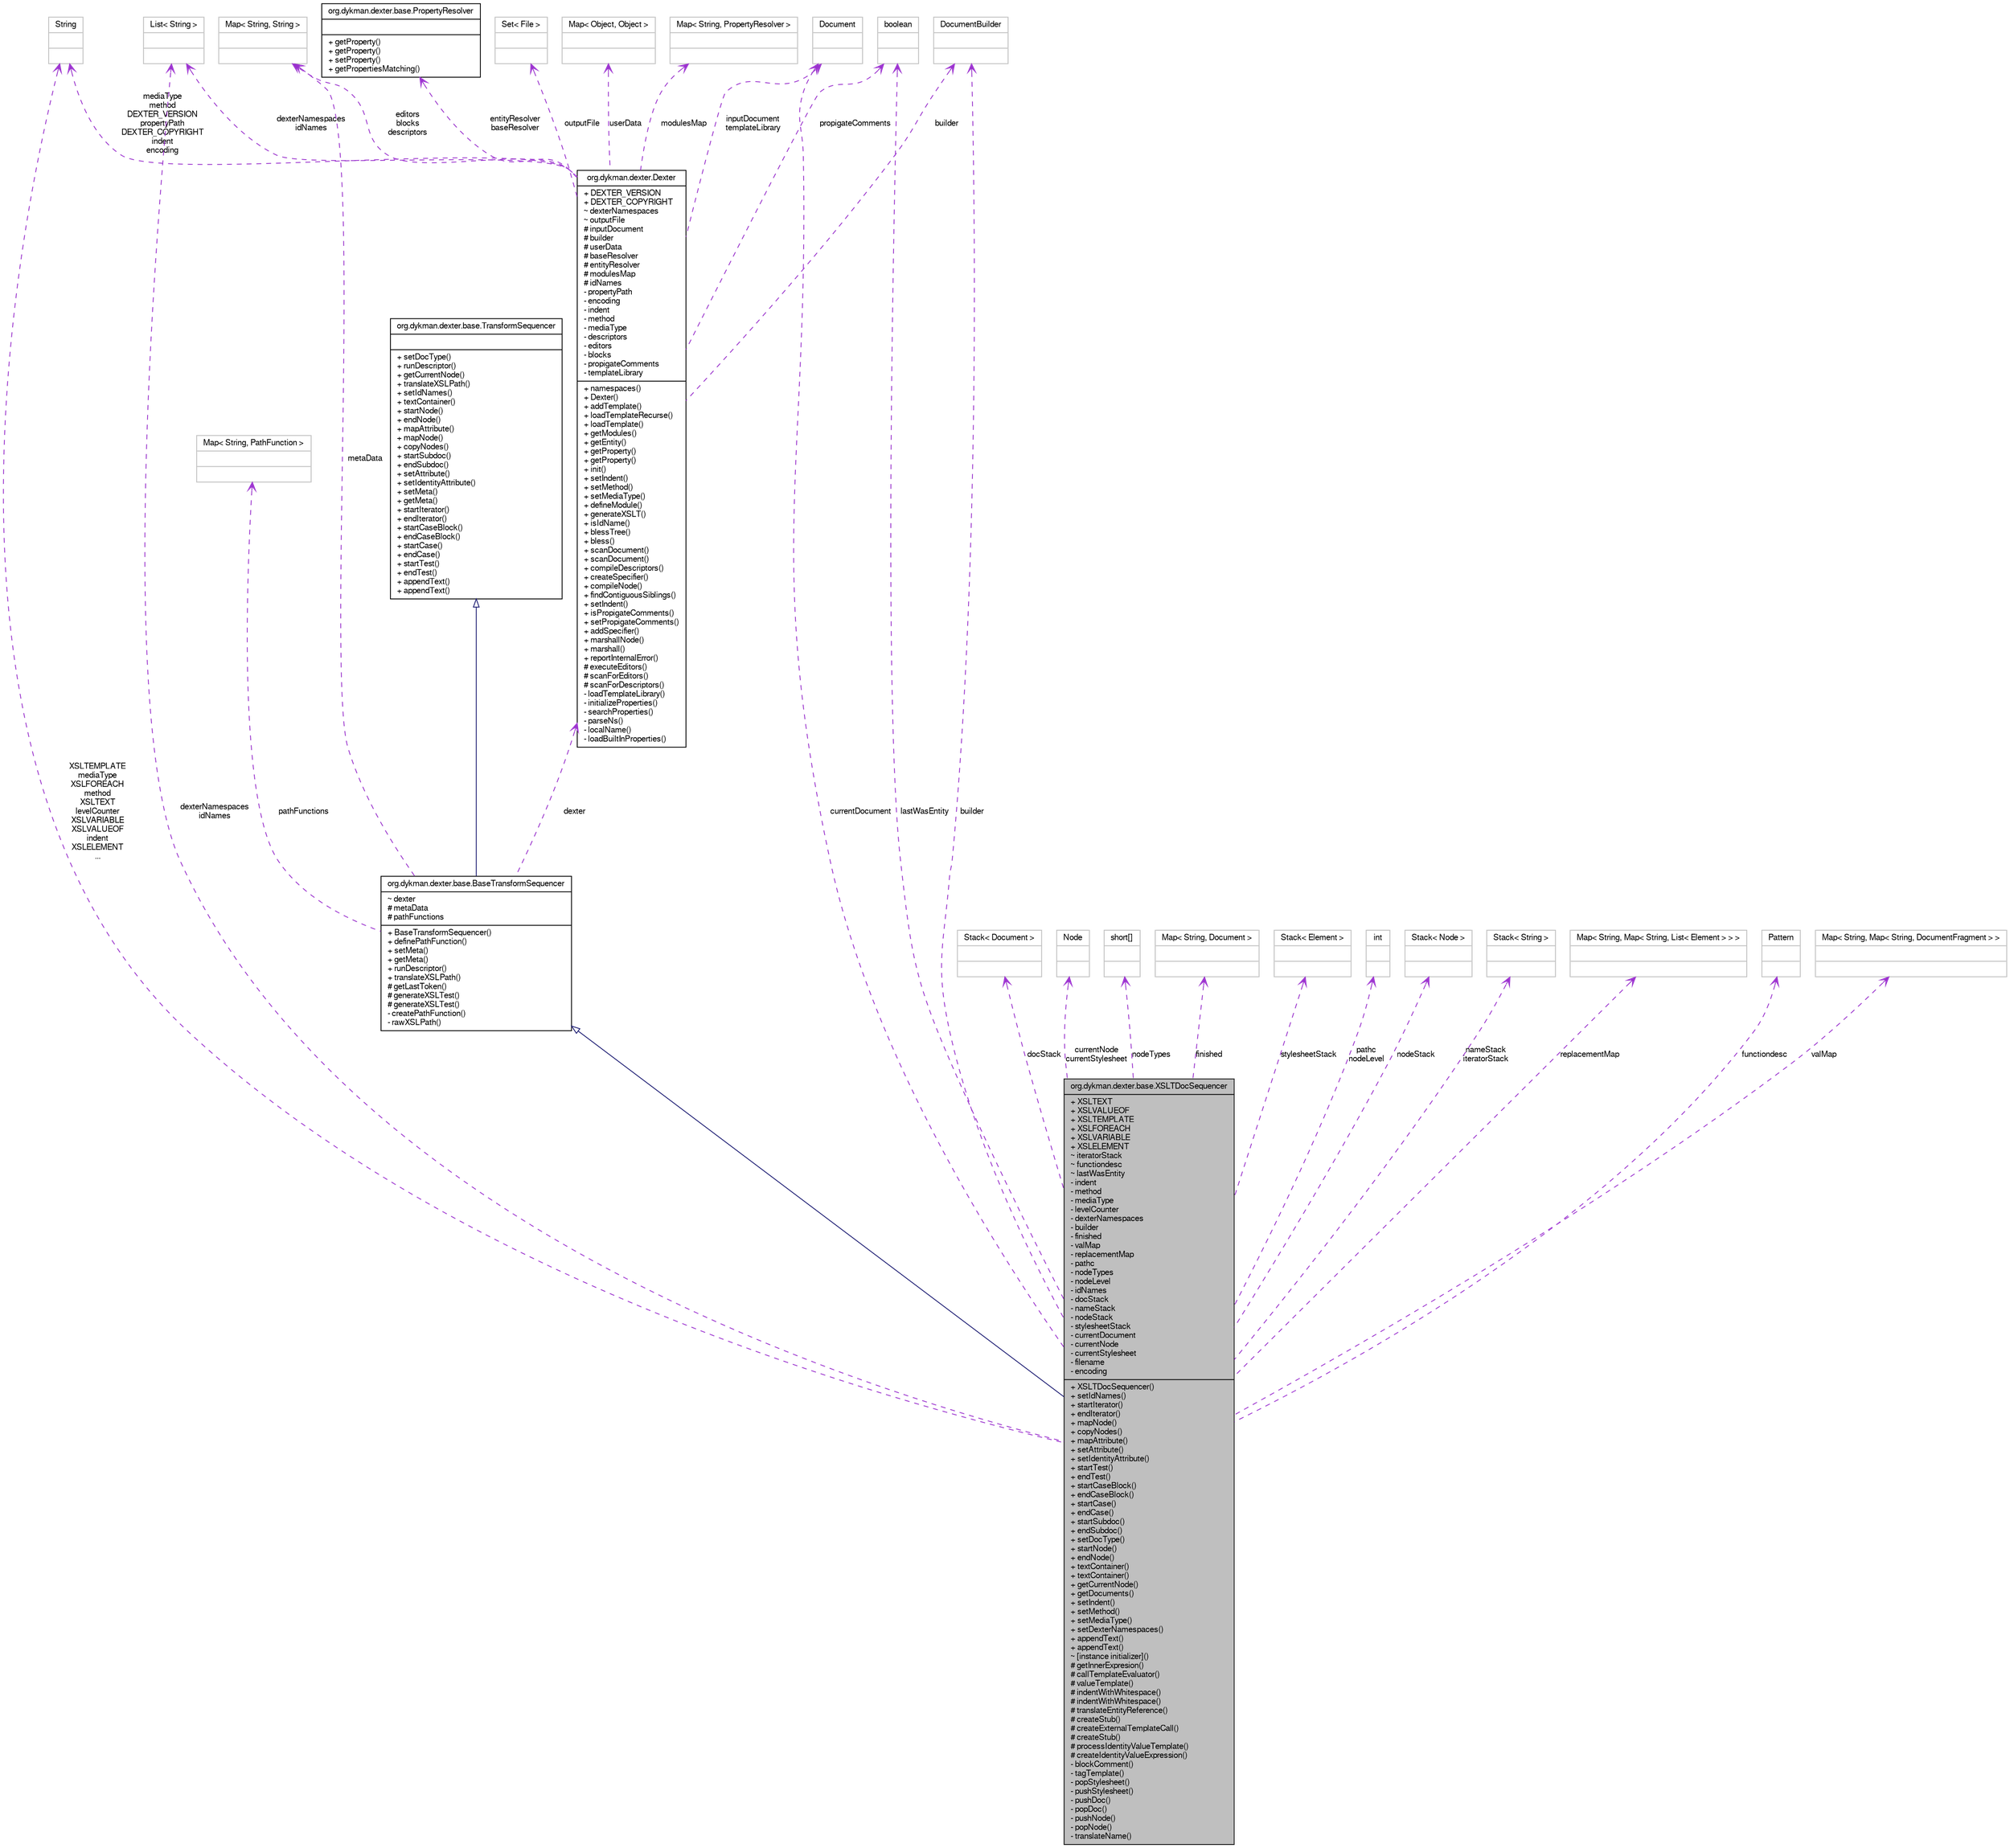 digraph G
{
  bgcolor="transparent";
  edge [fontname="FreeSans",fontsize=10,labelfontname="FreeSans",labelfontsize=10];
  node [fontname="FreeSans",fontsize=10,shape=record];
  Node1 [label="{org.dykman.dexter.base.XSLTDocSequencer\n|+ XSLTEXT\l+ XSLVALUEOF\l+ XSLTEMPLATE\l+ XSLFOREACH\l+ XSLVARIABLE\l+ XSLELEMENT\l~ iteratorStack\l~ functiondesc\l~ lastWasEntity\l- indent\l- method\l- mediaType\l- levelCounter\l- dexterNamespaces\l- builder\l- finished\l- valMap\l- replacementMap\l- pathc\l- nodeTypes\l- nodeLevel\l- idNames\l- docStack\l- nameStack\l- nodeStack\l- stylesheetStack\l- currentDocument\l- currentNode\l- currentStylesheet\l- filename\l- encoding\l|+ XSLTDocSequencer()\l+ setIdNames()\l+ startIterator()\l+ endIterator()\l+ mapNode()\l+ copyNodes()\l+ mapAttribute()\l+ setAttribute()\l+ setIdentityAttribute()\l+ startTest()\l+ endTest()\l+ startCaseBlock()\l+ endCaseBlock()\l+ startCase()\l+ endCase()\l+ startSubdoc()\l+ endSubdoc()\l+ setDocType()\l+ startNode()\l+ endNode()\l+ textContainer()\l+ textContainer()\l+ getCurrentNode()\l+ getDocuments()\l+ setIndent()\l+ setMethod()\l+ setMediaType()\l+ setDexterNamespaces()\l+ appendText()\l+ appendText()\l~ [instance initializer]()\l# getInnerExpresion()\l# callTemplateEvaluator()\l# valueTemplate()\l# indentWithWhitespace()\l# indentWithWhitespace()\l# translateEntityReference()\l# createStub()\l# createExternalTemplateCall()\l# createStub()\l# processIdentityValueTemplate()\l# createIdentityValueExpression()\l- blockComment()\l- tagTemplate()\l- popStylesheet()\l- pushStylesheet()\l- pushDoc()\l- popDoc()\l- pushNode()\l- popNode()\l- translateName()\l}",height=0.2,width=0.4,color="black", fillcolor="grey75", style="filled" fontcolor="black"];
  Node2 -> Node1 [dir=back,color="midnightblue",fontsize=10,style="solid",arrowtail="empty",fontname="FreeSans"];
  Node2 [label="{org.dykman.dexter.base.BaseTransformSequencer\n|~ dexter\l# metaData\l# pathFunctions\l|+ BaseTransformSequencer()\l+ definePathFunction()\l+ setMeta()\l+ getMeta()\l+ runDescriptor()\l+ translateXSLPath()\l# getLastToken()\l# generateXSLTest()\l# generateXSLTest()\l- createPathFunction()\l- rawXSLPath()\l}",height=0.2,width=0.4,color="black",URL="$classorg_1_1dykman_1_1dexter_1_1base_1_1BaseTransformSequencer.html"];
  Node3 -> Node2 [dir=back,color="midnightblue",fontsize=10,style="solid",arrowtail="empty",fontname="FreeSans"];
  Node3 [label="{org.dykman.dexter.base.TransformSequencer\n||+ setDocType()\l+ runDescriptor()\l+ getCurrentNode()\l+ translateXSLPath()\l+ setIdNames()\l+ textContainer()\l+ startNode()\l+ endNode()\l+ mapAttribute()\l+ mapNode()\l+ copyNodes()\l+ startSubdoc()\l+ endSubdoc()\l+ setAttribute()\l+ setIdentityAttribute()\l+ setMeta()\l+ getMeta()\l+ startIterator()\l+ endIterator()\l+ startCaseBlock()\l+ endCaseBlock()\l+ startCase()\l+ endCase()\l+ startTest()\l+ endTest()\l+ appendText()\l+ appendText()\l}",height=0.2,width=0.4,color="black",URL="$interfaceorg_1_1dykman_1_1dexter_1_1base_1_1TransformSequencer.html"];
  Node4 -> Node2 [dir=back,color="darkorchid3",fontsize=10,style="dashed",label="dexter",arrowtail="open",fontname="FreeSans"];
  Node4 [label="{org.dykman.dexter.Dexter\n|+ DEXTER_VERSION\l+ DEXTER_COPYRIGHT\l~ dexterNamespaces\l~ outputFile\l# inputDocument\l# builder\l# userData\l# baseResolver\l# entityResolver\l# modulesMap\l# idNames\l- propertyPath\l- encoding\l- indent\l- method\l- mediaType\l- descriptors\l- editors\l- blocks\l- propigateComments\l- templateLibrary\l|+ namespaces()\l+ Dexter()\l+ addTemplate()\l+ loadTemplateRecurse()\l+ loadTemplate()\l+ getModules()\l+ getEntity()\l+ getProperty()\l+ getProperty()\l+ init()\l+ setIndent()\l+ setMethod()\l+ setMediaType()\l+ defineModule()\l+ generateXSLT()\l+ isIdName()\l+ blessTree()\l+ bless()\l+ scanDocument()\l+ scanDocument()\l+ compileDescriptors()\l+ createSpecifier()\l+ compileNode()\l+ findContiguousSiblings()\l+ setIndent()\l+ isPropigateComments()\l+ setPropigateComments()\l+ addSpecifier()\l+ marshallNode()\l+ marshall()\l+ reportInternalError()\l# executeEditors()\l# scanForEditors()\l# scanForDescriptors()\l- loadTemplateLibrary()\l- initializeProperties()\l- searchProperties()\l- parseNs()\l- localName()\l- loadBuiltInProperties()\l}",height=0.2,width=0.4,color="black",URL="$classorg_1_1dykman_1_1dexter_1_1Dexter.html"];
  Node5 -> Node4 [dir=back,color="darkorchid3",fontsize=10,style="dashed",label="mediaType\nmethod\nDEXTER_VERSION\npropertyPath\nDEXTER_COPYRIGHT\nindent\nencoding",arrowtail="open",fontname="FreeSans"];
  Node5 [label="{String\n||}",height=0.2,width=0.4,color="grey75"];
  Node6 -> Node4 [dir=back,color="darkorchid3",fontsize=10,style="dashed",label="dexterNamespaces\nidNames",arrowtail="open",fontname="FreeSans"];
  Node6 [label="{List\< String \>\n||}",height=0.2,width=0.4,color="grey75"];
  Node7 -> Node4 [dir=back,color="darkorchid3",fontsize=10,style="dashed",label="entityResolver\nbaseResolver",arrowtail="open",fontname="FreeSans"];
  Node7 [label="{org.dykman.dexter.base.PropertyResolver\n||+ getProperty()\l+ getProperty()\l+ setProperty()\l+ getPropertiesMatching()\l}",height=0.2,width=0.4,color="black",URL="$interfaceorg_1_1dykman_1_1dexter_1_1base_1_1PropertyResolver.html"];
  Node8 -> Node4 [dir=back,color="darkorchid3",fontsize=10,style="dashed",label="outputFile",arrowtail="open",fontname="FreeSans"];
  Node8 [label="{Set\< File \>\n||}",height=0.2,width=0.4,color="grey75"];
  Node9 -> Node4 [dir=back,color="darkorchid3",fontsize=10,style="dashed",label="modulesMap",arrowtail="open",fontname="FreeSans"];
  Node9 [label="{Map\< String, PropertyResolver \>\n||}",height=0.2,width=0.4,color="grey75"];
  Node10 -> Node4 [dir=back,color="darkorchid3",fontsize=10,style="dashed",label="builder",arrowtail="open",fontname="FreeSans"];
  Node10 [label="{DocumentBuilder\n||}",height=0.2,width=0.4,color="grey75"];
  Node11 -> Node4 [dir=back,color="darkorchid3",fontsize=10,style="dashed",label="editors\nblocks\ndescriptors",arrowtail="open",fontname="FreeSans"];
  Node11 [label="{Map\< String, String \>\n||}",height=0.2,width=0.4,color="grey75"];
  Node12 -> Node4 [dir=back,color="darkorchid3",fontsize=10,style="dashed",label="inputDocument\ntemplateLibrary",arrowtail="open",fontname="FreeSans"];
  Node12 [label="{Document\n||}",height=0.2,width=0.4,color="grey75"];
  Node13 -> Node4 [dir=back,color="darkorchid3",fontsize=10,style="dashed",label="propigateComments",arrowtail="open",fontname="FreeSans"];
  Node13 [label="{boolean\n||}",height=0.2,width=0.4,color="grey75"];
  Node14 -> Node4 [dir=back,color="darkorchid3",fontsize=10,style="dashed",label="userData",arrowtail="open",fontname="FreeSans"];
  Node14 [label="{Map\< Object, Object \>\n||}",height=0.2,width=0.4,color="grey75"];
  Node11 -> Node2 [dir=back,color="darkorchid3",fontsize=10,style="dashed",label="metaData",arrowtail="open",fontname="FreeSans"];
  Node15 -> Node2 [dir=back,color="darkorchid3",fontsize=10,style="dashed",label="pathFunctions",arrowtail="open",fontname="FreeSans"];
  Node15 [label="{Map\< String, PathFunction \>\n||}",height=0.2,width=0.4,color="grey75"];
  Node5 -> Node1 [dir=back,color="darkorchid3",fontsize=10,style="dashed",label="XSLTEMPLATE\nmediaType\nXSLFOREACH\nmethod\nXSLTEXT\nlevelCounter\nXSLVARIABLE\nXSLVALUEOF\nindent\nXSLELEMENT\n...",arrowtail="open",fontname="FreeSans"];
  Node16 -> Node1 [dir=back,color="darkorchid3",fontsize=10,style="dashed",label="docStack",arrowtail="open",fontname="FreeSans"];
  Node16 [label="{Stack\< Document \>\n||}",height=0.2,width=0.4,color="grey75"];
  Node17 -> Node1 [dir=back,color="darkorchid3",fontsize=10,style="dashed",label="currentNode\ncurrentStylesheet",arrowtail="open",fontname="FreeSans"];
  Node17 [label="{Node\n||}",height=0.2,width=0.4,color="grey75"];
  Node6 -> Node1 [dir=back,color="darkorchid3",fontsize=10,style="dashed",label="dexterNamespaces\nidNames",arrowtail="open",fontname="FreeSans"];
  Node18 -> Node1 [dir=back,color="darkorchid3",fontsize=10,style="dashed",label="nodeTypes",arrowtail="open",fontname="FreeSans"];
  Node18 [label="{short[]\n||}",height=0.2,width=0.4,color="grey75"];
  Node19 -> Node1 [dir=back,color="darkorchid3",fontsize=10,style="dashed",label="finished",arrowtail="open",fontname="FreeSans"];
  Node19 [label="{Map\< String, Document \>\n||}",height=0.2,width=0.4,color="grey75"];
  Node20 -> Node1 [dir=back,color="darkorchid3",fontsize=10,style="dashed",label="stylesheetStack",arrowtail="open",fontname="FreeSans"];
  Node20 [label="{Stack\< Element \>\n||}",height=0.2,width=0.4,color="grey75"];
  Node21 -> Node1 [dir=back,color="darkorchid3",fontsize=10,style="dashed",label="pathc\nnodeLevel",arrowtail="open",fontname="FreeSans"];
  Node21 [label="{int\n||}",height=0.2,width=0.4,color="grey75"];
  Node10 -> Node1 [dir=back,color="darkorchid3",fontsize=10,style="dashed",label="builder",arrowtail="open",fontname="FreeSans"];
  Node12 -> Node1 [dir=back,color="darkorchid3",fontsize=10,style="dashed",label="currentDocument",arrowtail="open",fontname="FreeSans"];
  Node13 -> Node1 [dir=back,color="darkorchid3",fontsize=10,style="dashed",label="lastWasEntity",arrowtail="open",fontname="FreeSans"];
  Node22 -> Node1 [dir=back,color="darkorchid3",fontsize=10,style="dashed",label="nodeStack",arrowtail="open",fontname="FreeSans"];
  Node22 [label="{Stack\< Node \>\n||}",height=0.2,width=0.4,color="grey75"];
  Node23 -> Node1 [dir=back,color="darkorchid3",fontsize=10,style="dashed",label="nameStack\niteratorStack",arrowtail="open",fontname="FreeSans"];
  Node23 [label="{Stack\< String \>\n||}",height=0.2,width=0.4,color="grey75"];
  Node24 -> Node1 [dir=back,color="darkorchid3",fontsize=10,style="dashed",label="replacementMap",arrowtail="open",fontname="FreeSans"];
  Node24 [label="{Map\< String, Map\< String, List\< Element \> \> \>\n||}",height=0.2,width=0.4,color="grey75"];
  Node25 -> Node1 [dir=back,color="darkorchid3",fontsize=10,style="dashed",label="functiondesc",arrowtail="open",fontname="FreeSans"];
  Node25 [label="{Pattern\n||}",height=0.2,width=0.4,color="grey75"];
  Node26 -> Node1 [dir=back,color="darkorchid3",fontsize=10,style="dashed",label="valMap",arrowtail="open",fontname="FreeSans"];
  Node26 [label="{Map\< String, Map\< String, DocumentFragment \> \>\n||}",height=0.2,width=0.4,color="grey75"];
}
